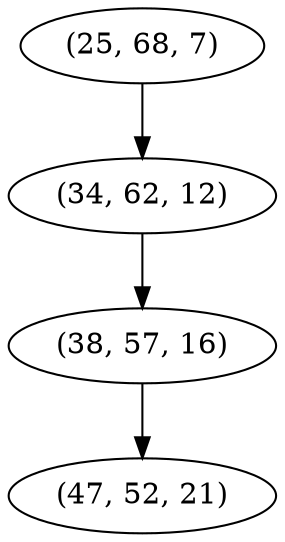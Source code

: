 digraph tree {
    "(25, 68, 7)";
    "(34, 62, 12)";
    "(38, 57, 16)";
    "(47, 52, 21)";
    "(25, 68, 7)" -> "(34, 62, 12)";
    "(34, 62, 12)" -> "(38, 57, 16)";
    "(38, 57, 16)" -> "(47, 52, 21)";
}
